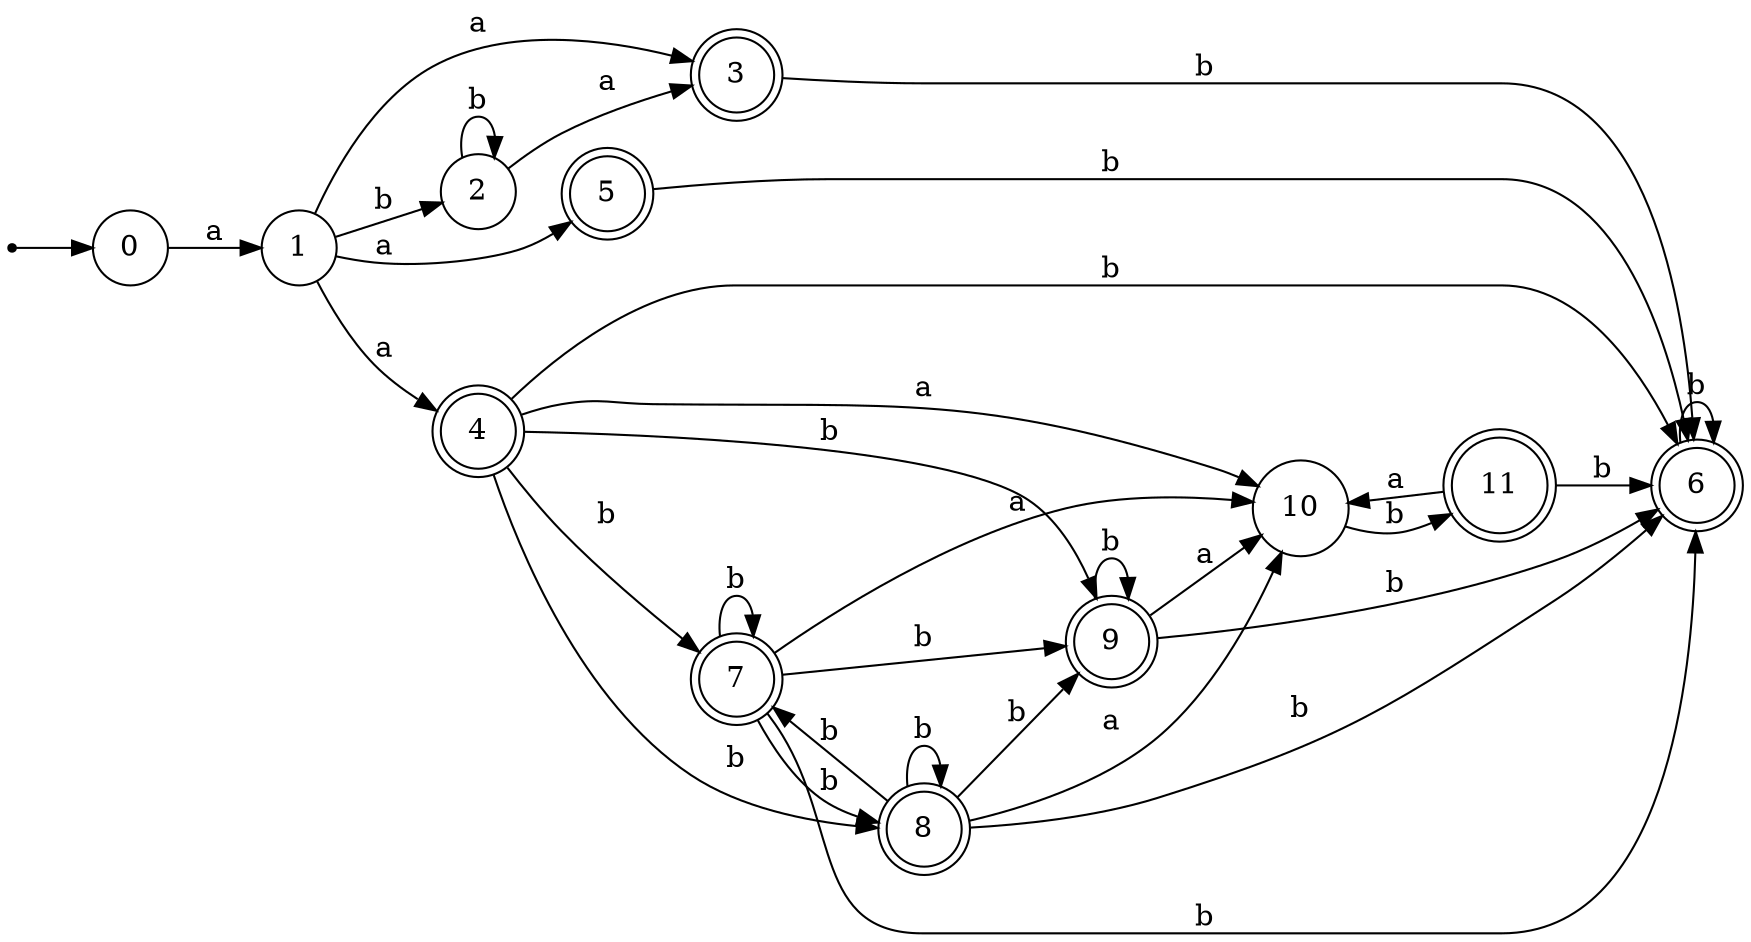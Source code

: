 digraph finite_state_machine {
rankdir=LR;
size="20,20";
node [shape = point]; "dummy0"
node [shape = circle]; "0";
"dummy0" -> "0";
node [shape = circle]; "1";
node [shape = circle]; "2";
node [shape = doublecircle]; "3";node [shape = doublecircle]; "4";node [shape = doublecircle]; "5";node [shape = doublecircle]; "6";node [shape = doublecircle]; "7";node [shape = doublecircle]; "8";node [shape = doublecircle]; "9";node [shape = circle]; "10";
node [shape = doublecircle]; "11";"0" -> "1" [label = "a"];
 "1" -> "2" [label = "b"];
 "1" -> "3" [label = "a"];
 "1" -> "4" [label = "a"];
 "1" -> "5" [label = "a"];
 "5" -> "6" [label = "b"];
 "6" -> "6" [label = "b"];
 "4" -> "8" [label = "b"];
 "4" -> "9" [label = "b"];
 "4" -> "6" [label = "b"];
 "4" -> "7" [label = "b"];
 "4" -> "10" [label = "a"];
 "10" -> "11" [label = "b"];
 "11" -> "10" [label = "a"];
 "11" -> "6" [label = "b"];
 "9" -> "9" [label = "b"];
 "9" -> "6" [label = "b"];
 "9" -> "10" [label = "a"];
 "8" -> "8" [label = "b"];
 "8" -> "9" [label = "b"];
 "8" -> "6" [label = "b"];
 "8" -> "7" [label = "b"];
 "8" -> "10" [label = "a"];
 "7" -> "8" [label = "b"];
 "7" -> "9" [label = "b"];
 "7" -> "6" [label = "b"];
 "7" -> "7" [label = "b"];
 "7" -> "10" [label = "a"];
 "3" -> "6" [label = "b"];
 "2" -> "2" [label = "b"];
 "2" -> "3" [label = "a"];
 }
